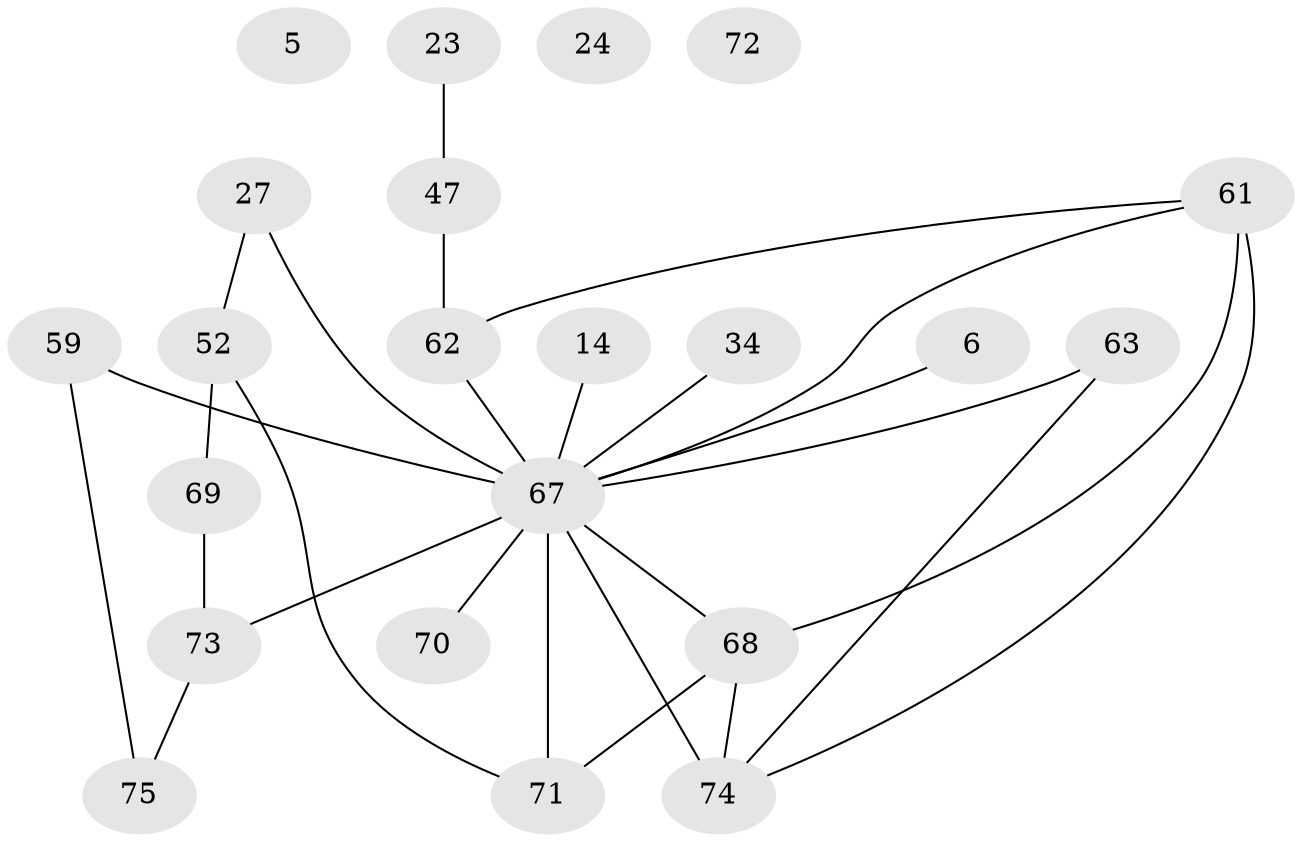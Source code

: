 // original degree distribution, {3: 0.2, 5: 0.12, 4: 0.17333333333333334, 0: 0.04, 1: 0.08, 2: 0.30666666666666664, 7: 0.02666666666666667, 6: 0.04, 8: 0.013333333333333334}
// Generated by graph-tools (version 1.1) at 2025/43/03/04/25 21:43:54]
// undirected, 22 vertices, 27 edges
graph export_dot {
graph [start="1"]
  node [color=gray90,style=filled];
  5;
  6;
  14;
  23 [super="+16"];
  24;
  27;
  34 [super="+10"];
  47 [super="+28"];
  52 [super="+49"];
  59 [super="+39+37+45"];
  61 [super="+40+41"];
  62 [super="+48"];
  63;
  67 [super="+54+30+55+50+56"];
  68 [super="+2+57+66"];
  69 [super="+60"];
  70 [super="+9+46"];
  71 [super="+21+44"];
  72;
  73;
  74 [super="+18+65+35"];
  75;
  6 -- 67;
  14 -- 67 [weight=2];
  23 -- 47;
  27 -- 52;
  27 -- 67;
  34 -- 67 [weight=4];
  47 -- 62 [weight=2];
  52 -- 71 [weight=2];
  52 -- 69;
  59 -- 75;
  59 -- 67 [weight=11];
  61 -- 74 [weight=2];
  61 -- 68 [weight=3];
  61 -- 67;
  61 -- 62;
  62 -- 67;
  63 -- 74;
  63 -- 67;
  67 -- 74 [weight=5];
  67 -- 68 [weight=4];
  67 -- 70 [weight=2];
  67 -- 71 [weight=6];
  67 -- 73 [weight=3];
  68 -- 74 [weight=2];
  68 -- 71;
  69 -- 73;
  73 -- 75;
}
